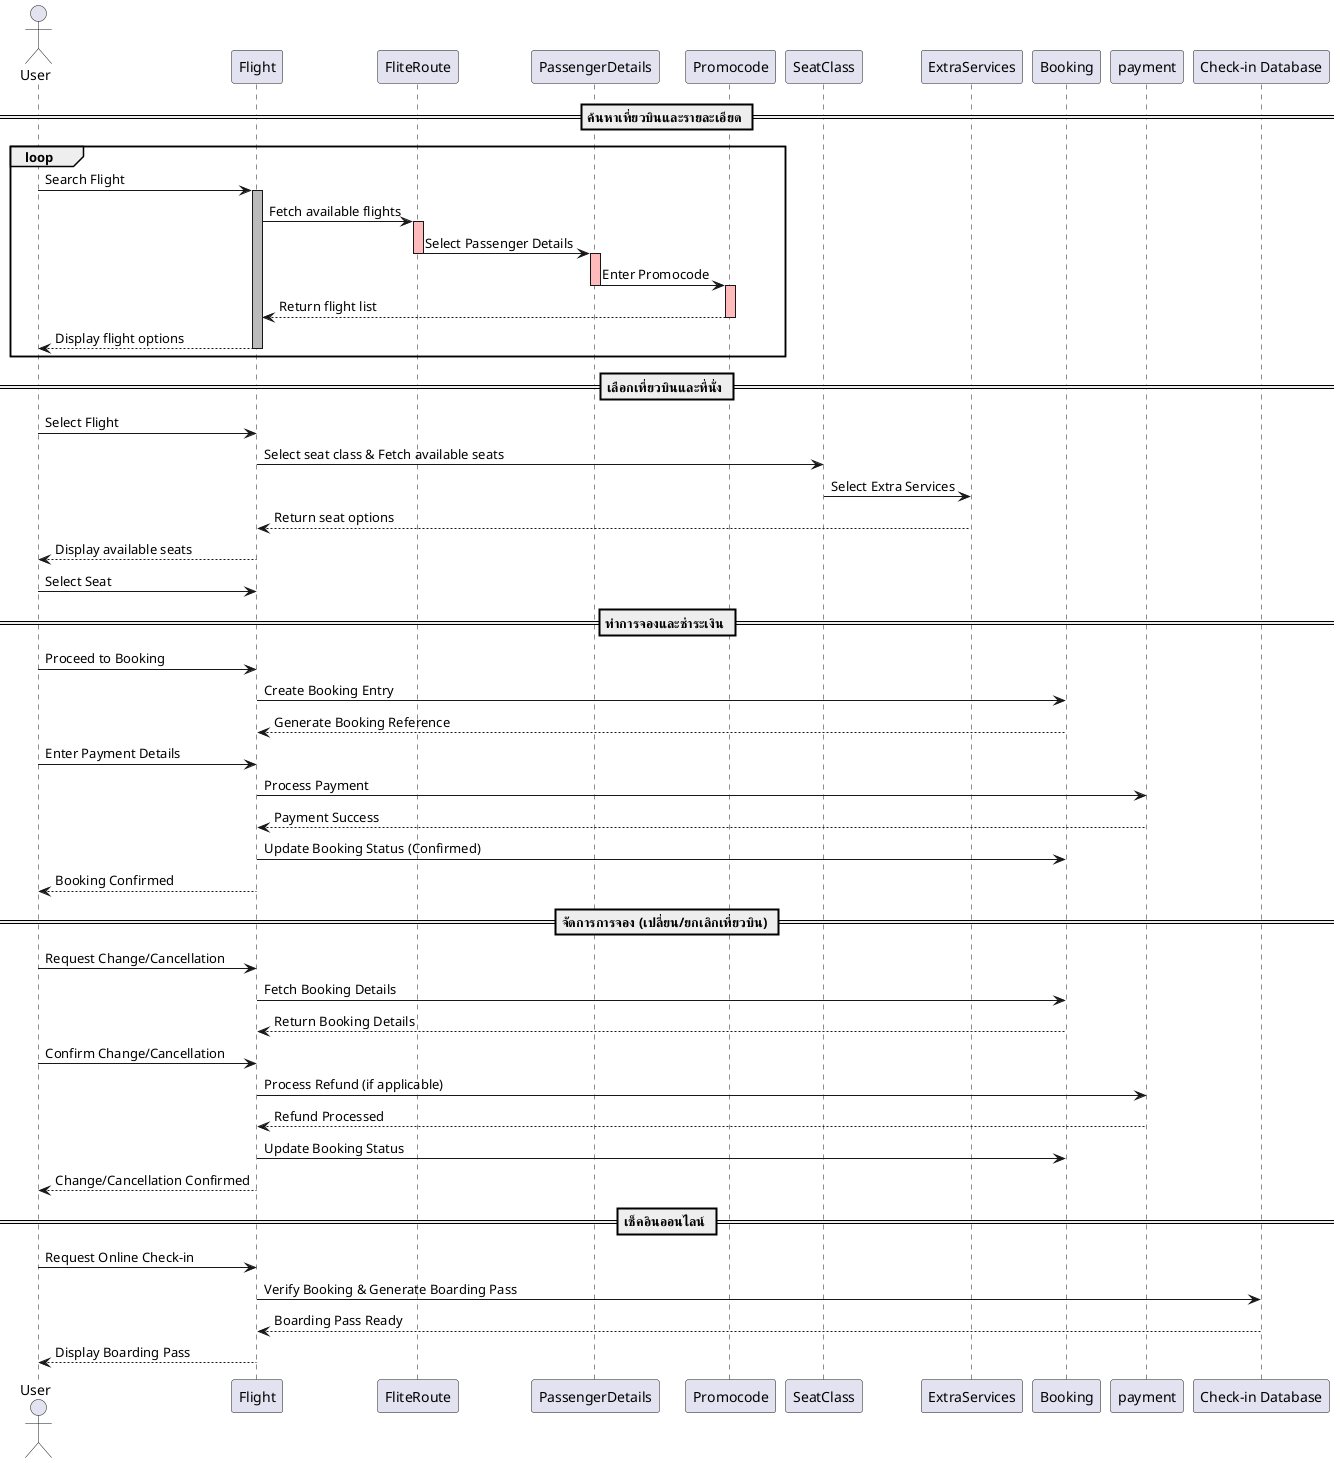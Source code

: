 @startuml

actor "User" as user
participant Flight
participant FliteRoute
participant PassengerDetails
participant Promocode
participant SeatClass
participant ExtraServices
participant Booking
participant payment
participant "Check-in Database" as checkinDB

== ค้นหาเที่ยวบินและรายละเอียด ==
loop 
   user -> Flight: Search Flight
   activate Flight #BBBBBB
   Flight -> FliteRoute: Fetch available flights
   activate FliteRoute #FFBBBB
   FliteRoute ->PassengerDetails: Select Passenger Details
   deactivate FliteRoute 
   activate PassengerDetails #FFBBBB
   PassengerDetails -> Promocode : Enter Promocode
   deactivate PassengerDetails
   activate Promocode #FFBBBB
   Promocode --> Flight: Return flight list
   deactivate Promocode
   Flight --> user: Display flight options
   deactivate Flight
end

== เลือกเที่ยวบินและที่นั่ง ==
user -> Flight: Select Flight
Flight -> SeatClass: Select seat class & Fetch available seats 
SeatClass -> ExtraServices : Select Extra Services
ExtraServices --> Flight: Return seat options
Flight --> user: Display available seats
user -> Flight: Select Seat

== ทำการจองและชำระเงิน ==
user -> Flight: Proceed to Booking
Flight -> Booking: Create Booking Entry
Booking --> Flight: Generate Booking Reference
user -> Flight: Enter Payment Details
Flight -> payment: Process Payment
payment --> Flight: Payment Success
Flight -> Booking: Update Booking Status (Confirmed)
Flight --> user: Booking Confirmed

== จัดการการจอง (เปลี่ยน/ยกเลิกเที่ยวบิน) ==
user -> Flight: Request Change/Cancellation
Flight -> Booking: Fetch Booking Details
Booking --> Flight: Return Booking Details
user -> Flight: Confirm Change/Cancellation
Flight -> payment: Process Refund (if applicable)
payment --> Flight: Refund Processed
Flight -> Booking: Update Booking Status
Flight --> user: Change/Cancellation Confirmed

== เช็คอินออนไลน์ ==
user -> Flight: Request Online Check-in
Flight -> checkinDB: Verify Booking & Generate Boarding Pass
checkinDB --> Flight: Boarding Pass Ready
Flight --> user: Display Boarding Pass

@enduml
